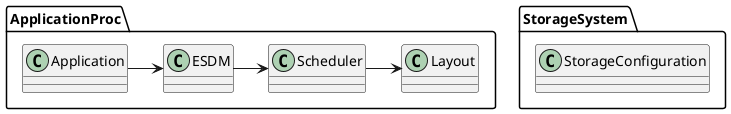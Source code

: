 @startuml



package ApplicationProc {
	class Application
	class ESDM
	class Scheduler
	class Layout
}



package StorageSystem {
 	class StorageConfiguration
}



Application -> ESDM
ESDM -> Scheduler
Scheduler -> Layout





@enduml
